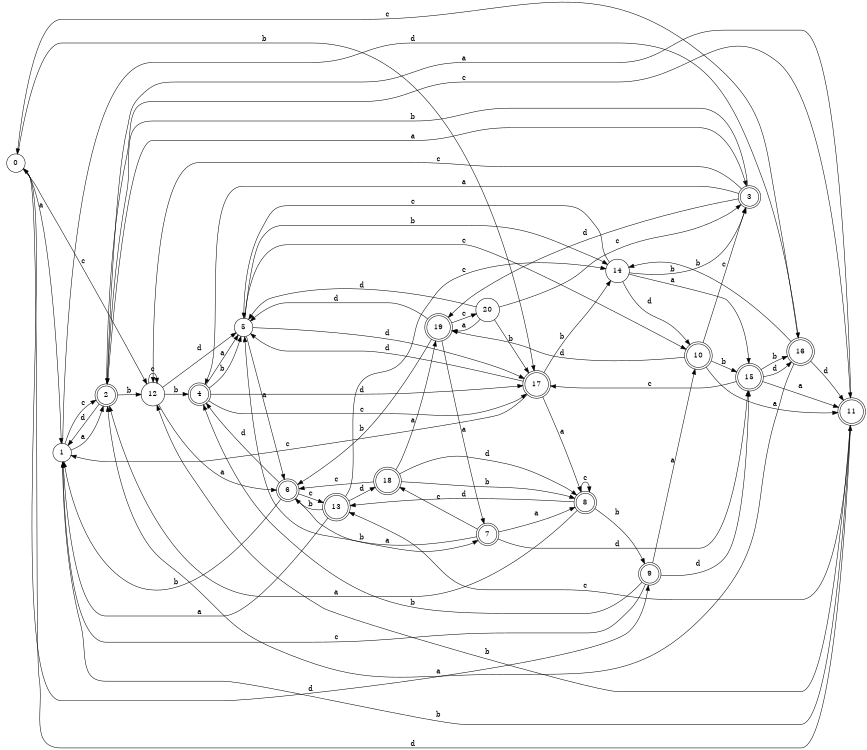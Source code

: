 digraph n17_9 {
__start0 [label="" shape="none"];

rankdir=LR;
size="8,5";

s0 [style="filled", color="black", fillcolor="white" shape="circle", label="0"];
s1 [style="filled", color="black", fillcolor="white" shape="circle", label="1"];
s2 [style="rounded,filled", color="black", fillcolor="white" shape="doublecircle", label="2"];
s3 [style="rounded,filled", color="black", fillcolor="white" shape="doublecircle", label="3"];
s4 [style="rounded,filled", color="black", fillcolor="white" shape="doublecircle", label="4"];
s5 [style="filled", color="black", fillcolor="white" shape="circle", label="5"];
s6 [style="rounded,filled", color="black", fillcolor="white" shape="doublecircle", label="6"];
s7 [style="rounded,filled", color="black", fillcolor="white" shape="doublecircle", label="7"];
s8 [style="rounded,filled", color="black", fillcolor="white" shape="doublecircle", label="8"];
s9 [style="rounded,filled", color="black", fillcolor="white" shape="doublecircle", label="9"];
s10 [style="rounded,filled", color="black", fillcolor="white" shape="doublecircle", label="10"];
s11 [style="rounded,filled", color="black", fillcolor="white" shape="doublecircle", label="11"];
s12 [style="filled", color="black", fillcolor="white" shape="circle", label="12"];
s13 [style="rounded,filled", color="black", fillcolor="white" shape="doublecircle", label="13"];
s14 [style="filled", color="black", fillcolor="white" shape="circle", label="14"];
s15 [style="rounded,filled", color="black", fillcolor="white" shape="doublecircle", label="15"];
s16 [style="rounded,filled", color="black", fillcolor="white" shape="doublecircle", label="16"];
s17 [style="rounded,filled", color="black", fillcolor="white" shape="doublecircle", label="17"];
s18 [style="rounded,filled", color="black", fillcolor="white" shape="doublecircle", label="18"];
s19 [style="rounded,filled", color="black", fillcolor="white" shape="doublecircle", label="19"];
s20 [style="filled", color="black", fillcolor="white" shape="circle", label="20"];
s0 -> s1 [label="a"];
s0 -> s17 [label="b"];
s0 -> s12 [label="c"];
s0 -> s9 [label="d"];
s1 -> s2 [label="a"];
s1 -> s11 [label="b"];
s1 -> s2 [label="c"];
s1 -> s16 [label="d"];
s2 -> s3 [label="a"];
s2 -> s12 [label="b"];
s2 -> s11 [label="c"];
s2 -> s1 [label="d"];
s3 -> s4 [label="a"];
s3 -> s2 [label="b"];
s3 -> s12 [label="c"];
s3 -> s19 [label="d"];
s4 -> s5 [label="a"];
s4 -> s5 [label="b"];
s4 -> s17 [label="c"];
s4 -> s17 [label="d"];
s5 -> s6 [label="a"];
s5 -> s14 [label="b"];
s5 -> s10 [label="c"];
s5 -> s17 [label="d"];
s6 -> s7 [label="a"];
s6 -> s1 [label="b"];
s6 -> s13 [label="c"];
s6 -> s4 [label="d"];
s7 -> s8 [label="a"];
s7 -> s5 [label="b"];
s7 -> s18 [label="c"];
s7 -> s15 [label="d"];
s8 -> s2 [label="a"];
s8 -> s9 [label="b"];
s8 -> s8 [label="c"];
s8 -> s13 [label="d"];
s9 -> s10 [label="a"];
s9 -> s4 [label="b"];
s9 -> s1 [label="c"];
s9 -> s15 [label="d"];
s10 -> s11 [label="a"];
s10 -> s15 [label="b"];
s10 -> s3 [label="c"];
s10 -> s19 [label="d"];
s11 -> s2 [label="a"];
s11 -> s12 [label="b"];
s11 -> s13 [label="c"];
s11 -> s0 [label="d"];
s12 -> s6 [label="a"];
s12 -> s4 [label="b"];
s12 -> s12 [label="c"];
s12 -> s5 [label="d"];
s13 -> s1 [label="a"];
s13 -> s6 [label="b"];
s13 -> s14 [label="c"];
s13 -> s18 [label="d"];
s14 -> s15 [label="a"];
s14 -> s3 [label="b"];
s14 -> s5 [label="c"];
s14 -> s10 [label="d"];
s15 -> s11 [label="a"];
s15 -> s16 [label="b"];
s15 -> s17 [label="c"];
s15 -> s16 [label="d"];
s16 -> s2 [label="a"];
s16 -> s14 [label="b"];
s16 -> s0 [label="c"];
s16 -> s11 [label="d"];
s17 -> s8 [label="a"];
s17 -> s14 [label="b"];
s17 -> s1 [label="c"];
s17 -> s5 [label="d"];
s18 -> s19 [label="a"];
s18 -> s8 [label="b"];
s18 -> s6 [label="c"];
s18 -> s8 [label="d"];
s19 -> s7 [label="a"];
s19 -> s6 [label="b"];
s19 -> s20 [label="c"];
s19 -> s5 [label="d"];
s20 -> s19 [label="a"];
s20 -> s17 [label="b"];
s20 -> s3 [label="c"];
s20 -> s5 [label="d"];

}